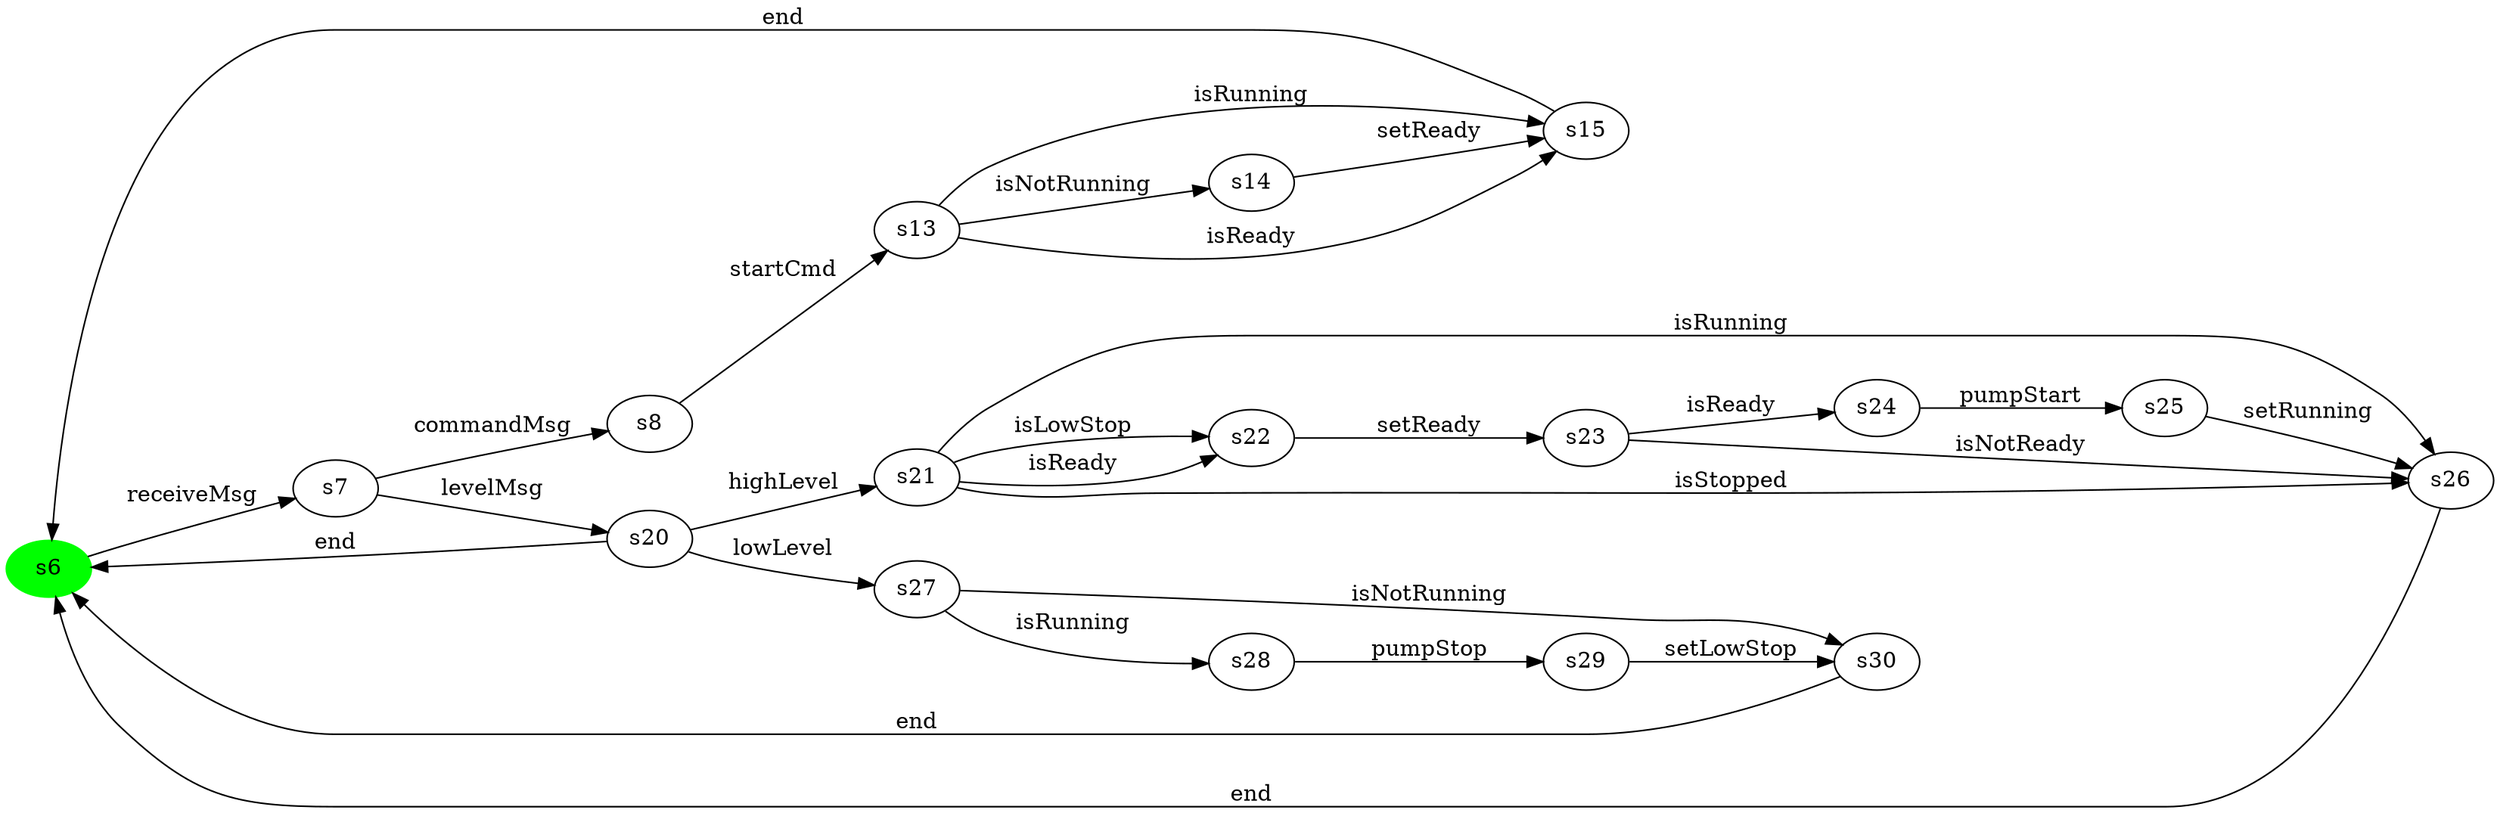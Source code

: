 digraph G {
rankdir=LR;
state0[ label = "s6", style=filled, color=green ];
state0 -> state1 [ label=" receiveMsg " ];
state1 [ label = "s7" ];
state1 -> state2 [ label=" levelMsg " ];
state1 -> state3 [ label=" commandMsg " ];
state3 [ label = "s8" ];
state3 -> state4 [ label=" startCmd " ];
state2 [ label = "s20" ];
state2 -> state5 [ label=" lowLevel " ];
state2 -> state6 [ label=" highLevel " ];
state2 -> state0 [ label=" end " ];
state7 [ label = "s30" ];
state7 -> state0 [ label=" end " ];
state8 [ label = "s22" ];
state8 -> state9 [ label=" setReady " ];
state6 [ label = "s21" ];
state6 -> state10 [ label=" isStopped " ];
state6 -> state10 [ label=" isRunning " ];
state6 -> state8 [ label=" isReady " ];
state6 -> state8 [ label=" isLowStop " ];
state4 [ label = "s13" ];
state4 -> state11 [ label=" isReady " ];
state4 -> state11 [ label=" isRunning " ];
state4 -> state12 [ label=" isNotRunning " ];
state13 [ label = "s24" ];
state13 -> state14 [ label=" pumpStart " ];
state9 [ label = "s23" ];
state9 -> state10 [ label=" isNotReady " ];
state9 -> state13 [ label=" isReady " ];
state11 [ label = "s15" ];
state11 -> state0 [ label=" end " ];
state10 [ label = "s26" ];
state10 -> state0 [ label=" end " ];
state12 [ label = "s14" ];
state12 -> state11 [ label=" setReady " ];
state14 [ label = "s25" ];
state14 -> state10 [ label=" setRunning " ];
state15 [ label = "s28" ];
state15 -> state16 [ label=" pumpStop " ];
state5 [ label = "s27" ];
state5 -> state15 [ label=" isRunning " ];
state5 -> state7 [ label=" isNotRunning " ];
state16 [ label = "s29" ];
state16 -> state7 [ label=" setLowStop " ];
}
